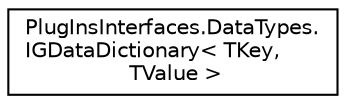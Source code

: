 digraph "Graphical Class Hierarchy"
{
  edge [fontname="Helvetica",fontsize="10",labelfontname="Helvetica",labelfontsize="10"];
  node [fontname="Helvetica",fontsize="10",shape=record];
  rankdir="LR";
  Node1 [label="PlugInsInterfaces.DataTypes.\lIGDataDictionary\< TKey,\l TValue \>",height=0.2,width=0.4,color="black", fillcolor="white", style="filled",URL="$interface_plug_ins_interfaces_1_1_data_types_1_1_i_g_data_dictionary_3_01_t_key_00_01_t_value_01_4.html",tooltip="An interface wrapper around a mutable dictionary to expose common methods such as add..."];
}
